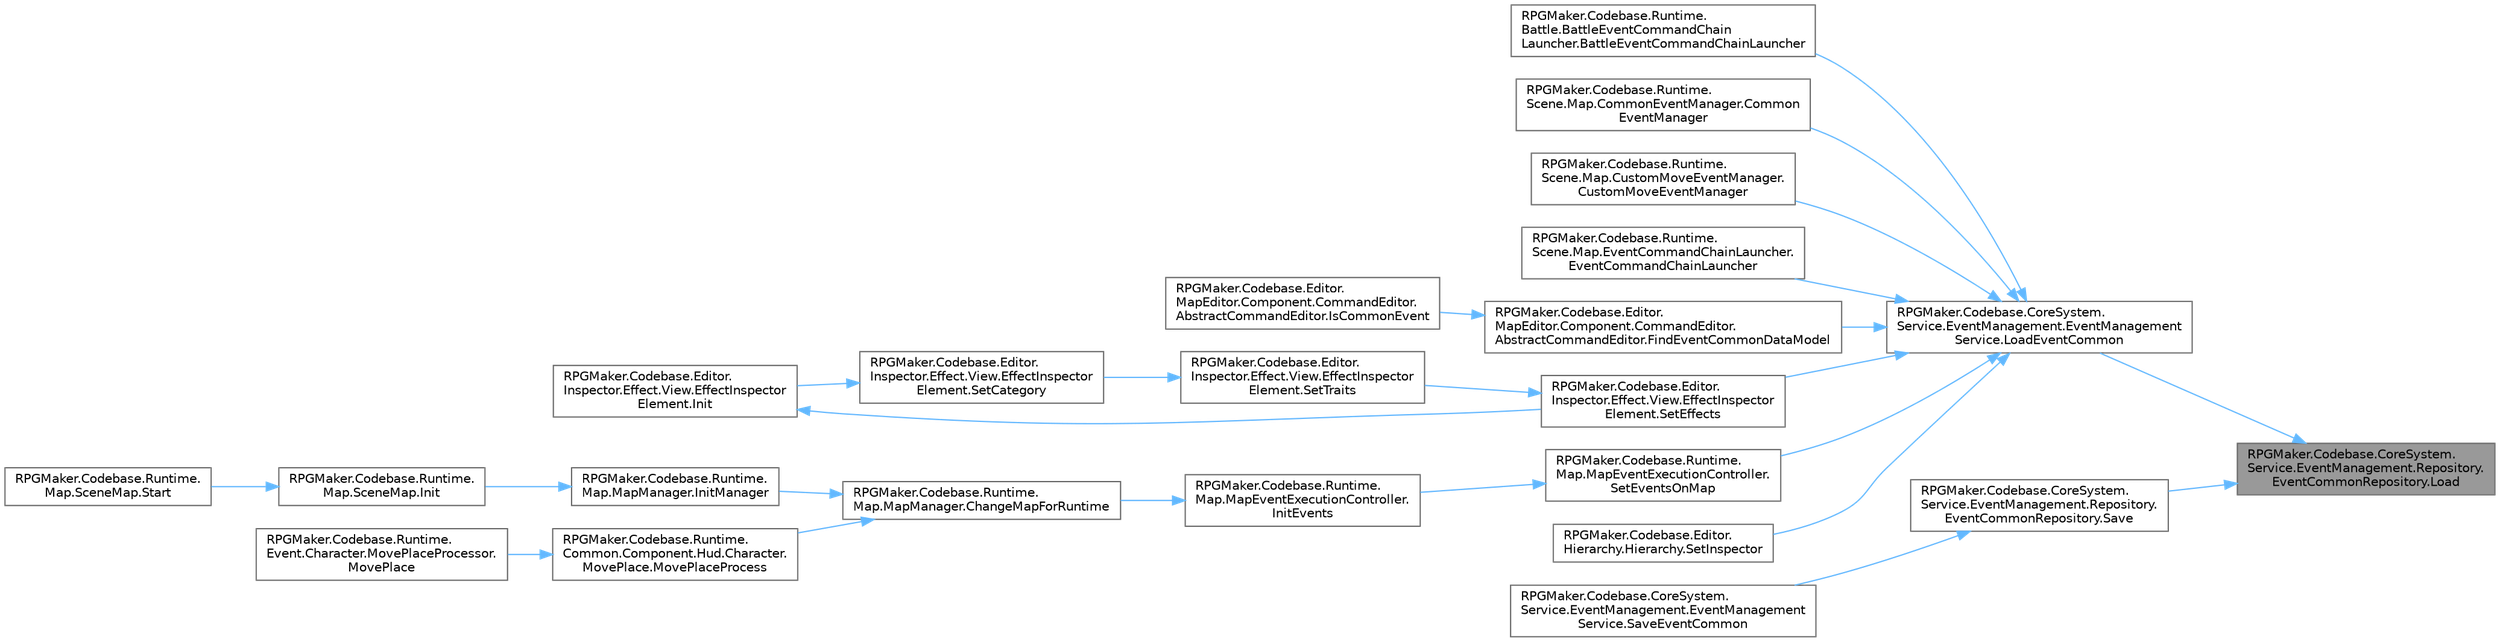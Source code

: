 digraph "RPGMaker.Codebase.CoreSystem.Service.EventManagement.Repository.EventCommonRepository.Load"
{
 // LATEX_PDF_SIZE
  bgcolor="transparent";
  edge [fontname=Helvetica,fontsize=10,labelfontname=Helvetica,labelfontsize=10];
  node [fontname=Helvetica,fontsize=10,shape=box,height=0.2,width=0.4];
  rankdir="RL";
  Node1 [id="Node000001",label="RPGMaker.Codebase.CoreSystem.\lService.EventManagement.Repository.\lEventCommonRepository.Load",height=0.2,width=0.4,color="gray40", fillcolor="grey60", style="filled", fontcolor="black",tooltip="😁 読込"];
  Node1 -> Node2 [id="edge1_Node000001_Node000002",dir="back",color="steelblue1",style="solid",tooltip=" "];
  Node2 [id="Node000002",label="RPGMaker.Codebase.CoreSystem.\lService.EventManagement.EventManagement\lService.LoadEventCommon",height=0.2,width=0.4,color="grey40", fillcolor="white", style="filled",URL="$d5/d7b/class_r_p_g_maker_1_1_codebase_1_1_core_system_1_1_service_1_1_event_management_1_1_event_management_service.html#ada21c730391e51a191c0e3aa9fd5e883",tooltip="😁 イベント共通読込"];
  Node2 -> Node3 [id="edge2_Node000002_Node000003",dir="back",color="steelblue1",style="solid",tooltip=" "];
  Node3 [id="Node000003",label="RPGMaker.Codebase.Runtime.\lBattle.BattleEventCommandChain\lLauncher.BattleEventCommandChainLauncher",height=0.2,width=0.4,color="grey40", fillcolor="white", style="filled",URL="$df/d2c/class_r_p_g_maker_1_1_codebase_1_1_runtime_1_1_battle_1_1_battle_event_command_chain_launcher.html#a87e030b97043fde0573a4cea0ac6645f",tooltip="😁 生成"];
  Node2 -> Node4 [id="edge3_Node000002_Node000004",dir="back",color="steelblue1",style="solid",tooltip=" "];
  Node4 [id="Node000004",label="RPGMaker.Codebase.Runtime.\lScene.Map.CommonEventManager.Common\lEventManager",height=0.2,width=0.4,color="grey40", fillcolor="white", style="filled",URL="$d6/d00/class_r_p_g_maker_1_1_codebase_1_1_runtime_1_1_scene_1_1_map_1_1_common_event_manager.html#aae58a875ef67bc2126ce94115fdde7aa",tooltip="😁 コンストラクタ データの定義のみ行う"];
  Node2 -> Node5 [id="edge4_Node000002_Node000005",dir="back",color="steelblue1",style="solid",tooltip=" "];
  Node5 [id="Node000005",label="RPGMaker.Codebase.Runtime.\lScene.Map.CustomMoveEventManager.\lCustomMoveEventManager",height=0.2,width=0.4,color="grey40", fillcolor="white", style="filled",URL="$d0/d60/class_r_p_g_maker_1_1_codebase_1_1_runtime_1_1_scene_1_1_map_1_1_custom_move_event_manager.html#a486b7009cfb773b88fc6b7c0dba2642f",tooltip="😁 コンストラクタ データの定義のみ行う"];
  Node2 -> Node6 [id="edge5_Node000002_Node000006",dir="back",color="steelblue1",style="solid",tooltip=" "];
  Node6 [id="Node000006",label="RPGMaker.Codebase.Runtime.\lScene.Map.EventCommandChainLauncher.\lEventCommandChainLauncher",height=0.2,width=0.4,color="grey40", fillcolor="white", style="filled",URL="$d8/dfc/class_r_p_g_maker_1_1_codebase_1_1_runtime_1_1_scene_1_1_map_1_1_event_command_chain_launcher.html#a4445fceeb0c09e11ab87b83a88240e5a",tooltip="😁 生成"];
  Node2 -> Node7 [id="edge6_Node000002_Node000007",dir="back",color="steelblue1",style="solid",tooltip=" "];
  Node7 [id="Node000007",label="RPGMaker.Codebase.Editor.\lMapEditor.Component.CommandEditor.\lAbstractCommandEditor.FindEventCommonDataModel",height=0.2,width=0.4,color="grey40", fillcolor="white", style="filled",URL="$d3/ded/class_r_p_g_maker_1_1_codebase_1_1_editor_1_1_map_editor_1_1_component_1_1_command_editor_1_1_abstract_command_editor.html#a74ca3097aa767d59e4a01691fe0733b9",tooltip="😁 イベント共通検索"];
  Node7 -> Node8 [id="edge7_Node000007_Node000008",dir="back",color="steelblue1",style="solid",tooltip=" "];
  Node8 [id="Node000008",label="RPGMaker.Codebase.Editor.\lMapEditor.Component.CommandEditor.\lAbstractCommandEditor.IsCommonEvent",height=0.2,width=0.4,color="grey40", fillcolor="white", style="filled",URL="$d3/ded/class_r_p_g_maker_1_1_codebase_1_1_editor_1_1_map_editor_1_1_component_1_1_command_editor_1_1_abstract_command_editor.html#a8a7277f0ecd7f3f34e246c3fd9fdcde9",tooltip="😁 共通イベントか？"];
  Node2 -> Node9 [id="edge8_Node000002_Node000009",dir="back",color="steelblue1",style="solid",tooltip=" "];
  Node9 [id="Node000009",label="RPGMaker.Codebase.Editor.\lInspector.Effect.View.EffectInspector\lElement.SetEffects",height=0.2,width=0.4,color="grey40", fillcolor="white", style="filled",URL="$d3/d10/class_r_p_g_maker_1_1_codebase_1_1_editor_1_1_inspector_1_1_effect_1_1_view_1_1_effect_inspector_element.html#a60f231002d4fdccf6fed0074f6866f3c",tooltip="効果と値"];
  Node9 -> Node10 [id="edge9_Node000009_Node000010",dir="back",color="steelblue1",style="solid",tooltip=" "];
  Node10 [id="Node000010",label="RPGMaker.Codebase.Editor.\lInspector.Effect.View.EffectInspector\lElement.SetTraits",height=0.2,width=0.4,color="grey40", fillcolor="white", style="filled",URL="$d3/d10/class_r_p_g_maker_1_1_codebase_1_1_editor_1_1_inspector_1_1_effect_1_1_view_1_1_effect_inspector_element.html#ad0345e7bd08ed70de665fa68d8d3848c",tooltip="項目"];
  Node10 -> Node11 [id="edge10_Node000010_Node000011",dir="back",color="steelblue1",style="solid",tooltip=" "];
  Node11 [id="Node000011",label="RPGMaker.Codebase.Editor.\lInspector.Effect.View.EffectInspector\lElement.SetCategory",height=0.2,width=0.4,color="grey40", fillcolor="white", style="filled",URL="$d3/d10/class_r_p_g_maker_1_1_codebase_1_1_editor_1_1_inspector_1_1_effect_1_1_view_1_1_effect_inspector_element.html#aa1d91120928f2412e307d39eacfbb7f4",tooltip="カテゴリー"];
  Node11 -> Node12 [id="edge11_Node000011_Node000012",dir="back",color="steelblue1",style="solid",tooltip=" "];
  Node12 [id="Node000012",label="RPGMaker.Codebase.Editor.\lInspector.Effect.View.EffectInspector\lElement.Init",height=0.2,width=0.4,color="grey40", fillcolor="white", style="filled",URL="$d3/d10/class_r_p_g_maker_1_1_codebase_1_1_editor_1_1_inspector_1_1_effect_1_1_view_1_1_effect_inspector_element.html#acb527a1883270687ec0c1c5a94629e45",tooltip=" "];
  Node12 -> Node9 [id="edge12_Node000012_Node000009",dir="back",color="steelblue1",style="solid",tooltip=" "];
  Node2 -> Node13 [id="edge13_Node000002_Node000013",dir="back",color="steelblue1",style="solid",tooltip=" "];
  Node13 [id="Node000013",label="RPGMaker.Codebase.Runtime.\lMap.MapEventExecutionController.\lSetEventsOnMap",height=0.2,width=0.4,color="grey40", fillcolor="white", style="filled",URL="$db/d6c/class_r_p_g_maker_1_1_codebase_1_1_runtime_1_1_map_1_1_map_event_execution_controller.html#a7d565c7a9ea6f2e413da659ccef66669",tooltip="😁 マップに存在するイベントを全て生成する"];
  Node13 -> Node14 [id="edge14_Node000013_Node000014",dir="back",color="steelblue1",style="solid",tooltip=" "];
  Node14 [id="Node000014",label="RPGMaker.Codebase.Runtime.\lMap.MapEventExecutionController.\lInitEvents",height=0.2,width=0.4,color="grey40", fillcolor="white", style="filled",URL="$db/d6c/class_r_p_g_maker_1_1_codebase_1_1_runtime_1_1_map_1_1_map_event_execution_controller.html#ab495582b22a0da81cb51914e579edb76",tooltip="😁 マップ内のイベントを初期化"];
  Node14 -> Node15 [id="edge15_Node000014_Node000015",dir="back",color="steelblue1",style="solid",tooltip=" "];
  Node15 [id="Node000015",label="RPGMaker.Codebase.Runtime.\lMap.MapManager.ChangeMapForRuntime",height=0.2,width=0.4,color="grey40", fillcolor="white", style="filled",URL="$d5/d0f/class_r_p_g_maker_1_1_codebase_1_1_runtime_1_1_map_1_1_map_manager.html#a164b0a6efee413b3cff10ea519ab8029",tooltip="😁 マップを表示する"];
  Node15 -> Node16 [id="edge16_Node000015_Node000016",dir="back",color="steelblue1",style="solid",tooltip=" "];
  Node16 [id="Node000016",label="RPGMaker.Codebase.Runtime.\lMap.MapManager.InitManager",height=0.2,width=0.4,color="grey40", fillcolor="white", style="filled",URL="$d5/d0f/class_r_p_g_maker_1_1_codebase_1_1_runtime_1_1_map_1_1_map_manager.html#ae14061e8d125d7fe532437b6ba183131",tooltip="😁 マップ初期化"];
  Node16 -> Node17 [id="edge17_Node000016_Node000017",dir="back",color="steelblue1",style="solid",tooltip=" "];
  Node17 [id="Node000017",label="RPGMaker.Codebase.Runtime.\lMap.SceneMap.Init",height=0.2,width=0.4,color="grey40", fillcolor="white", style="filled",URL="$db/d02/class_r_p_g_maker_1_1_codebase_1_1_runtime_1_1_map_1_1_scene_map.html#a0f6d0adae41e09e94a55d3c0af0c87dc",tooltip="😁 初期化"];
  Node17 -> Node18 [id="edge18_Node000017_Node000018",dir="back",color="steelblue1",style="solid",tooltip=" "];
  Node18 [id="Node000018",label="RPGMaker.Codebase.Runtime.\lMap.SceneMap.Start",height=0.2,width=0.4,color="grey40", fillcolor="white", style="filled",URL="$db/d02/class_r_p_g_maker_1_1_codebase_1_1_runtime_1_1_map_1_1_scene_map.html#a8514c54d190f9d2acb578100f490a861",tooltip="😁 開始"];
  Node15 -> Node19 [id="edge19_Node000015_Node000019",dir="back",color="steelblue1",style="solid",tooltip=" "];
  Node19 [id="Node000019",label="RPGMaker.Codebase.Runtime.\lCommon.Component.Hud.Character.\lMovePlace.MovePlaceProcess",height=0.2,width=0.4,color="grey40", fillcolor="white", style="filled",URL="$df/d12/class_r_p_g_maker_1_1_codebase_1_1_runtime_1_1_common_1_1_component_1_1_hud_1_1_character_1_1_move_place.html#a937507f8d3c881ce82d1d1eb38321bbf",tooltip="😁 場所処理移動"];
  Node19 -> Node20 [id="edge20_Node000019_Node000020",dir="back",color="steelblue1",style="solid",tooltip=" "];
  Node20 [id="Node000020",label="RPGMaker.Codebase.Runtime.\lEvent.Character.MovePlaceProcessor.\lMovePlace",height=0.2,width=0.4,color="grey40", fillcolor="white", style="filled",URL="$da/d06/class_r_p_g_maker_1_1_codebase_1_1_runtime_1_1_event_1_1_character_1_1_move_place_processor.html#acd1dee6b4f36de52d8a8b775d612e502",tooltip="😁"];
  Node2 -> Node21 [id="edge21_Node000002_Node000021",dir="back",color="steelblue1",style="solid",tooltip=" "];
  Node21 [id="Node000021",label="RPGMaker.Codebase.Editor.\lHierarchy.Hierarchy.SetInspector",height=0.2,width=0.4,color="grey40", fillcolor="white", style="filled",URL="$de/ddc/class_r_p_g_maker_1_1_codebase_1_1_editor_1_1_hierarchy_1_1_hierarchy.html#a2b194448f5fcca77e60d5bc10f9ddbb7",tooltip="最後に開いていたインスペクターを開く"];
  Node1 -> Node22 [id="edge22_Node000001_Node000022",dir="back",color="steelblue1",style="solid",tooltip=" "];
  Node22 [id="Node000022",label="RPGMaker.Codebase.CoreSystem.\lService.EventManagement.Repository.\lEventCommonRepository.Save",height=0.2,width=0.4,color="grey40", fillcolor="white", style="filled",URL="$d8/d23/class_r_p_g_maker_1_1_codebase_1_1_core_system_1_1_service_1_1_event_management_1_1_repository_1_1_event_common_repository.html#a611a8579f075036ef5273f92be11b881",tooltip="😁 保存"];
  Node22 -> Node23 [id="edge23_Node000022_Node000023",dir="back",color="steelblue1",style="solid",tooltip=" "];
  Node23 [id="Node000023",label="RPGMaker.Codebase.CoreSystem.\lService.EventManagement.EventManagement\lService.SaveEventCommon",height=0.2,width=0.4,color="grey40", fillcolor="white", style="filled",URL="$d5/d7b/class_r_p_g_maker_1_1_codebase_1_1_core_system_1_1_service_1_1_event_management_1_1_event_management_service.html#aead61acc7353668d4cd9e6953df1ec56",tooltip="😁 イベント共通保存"];
}

